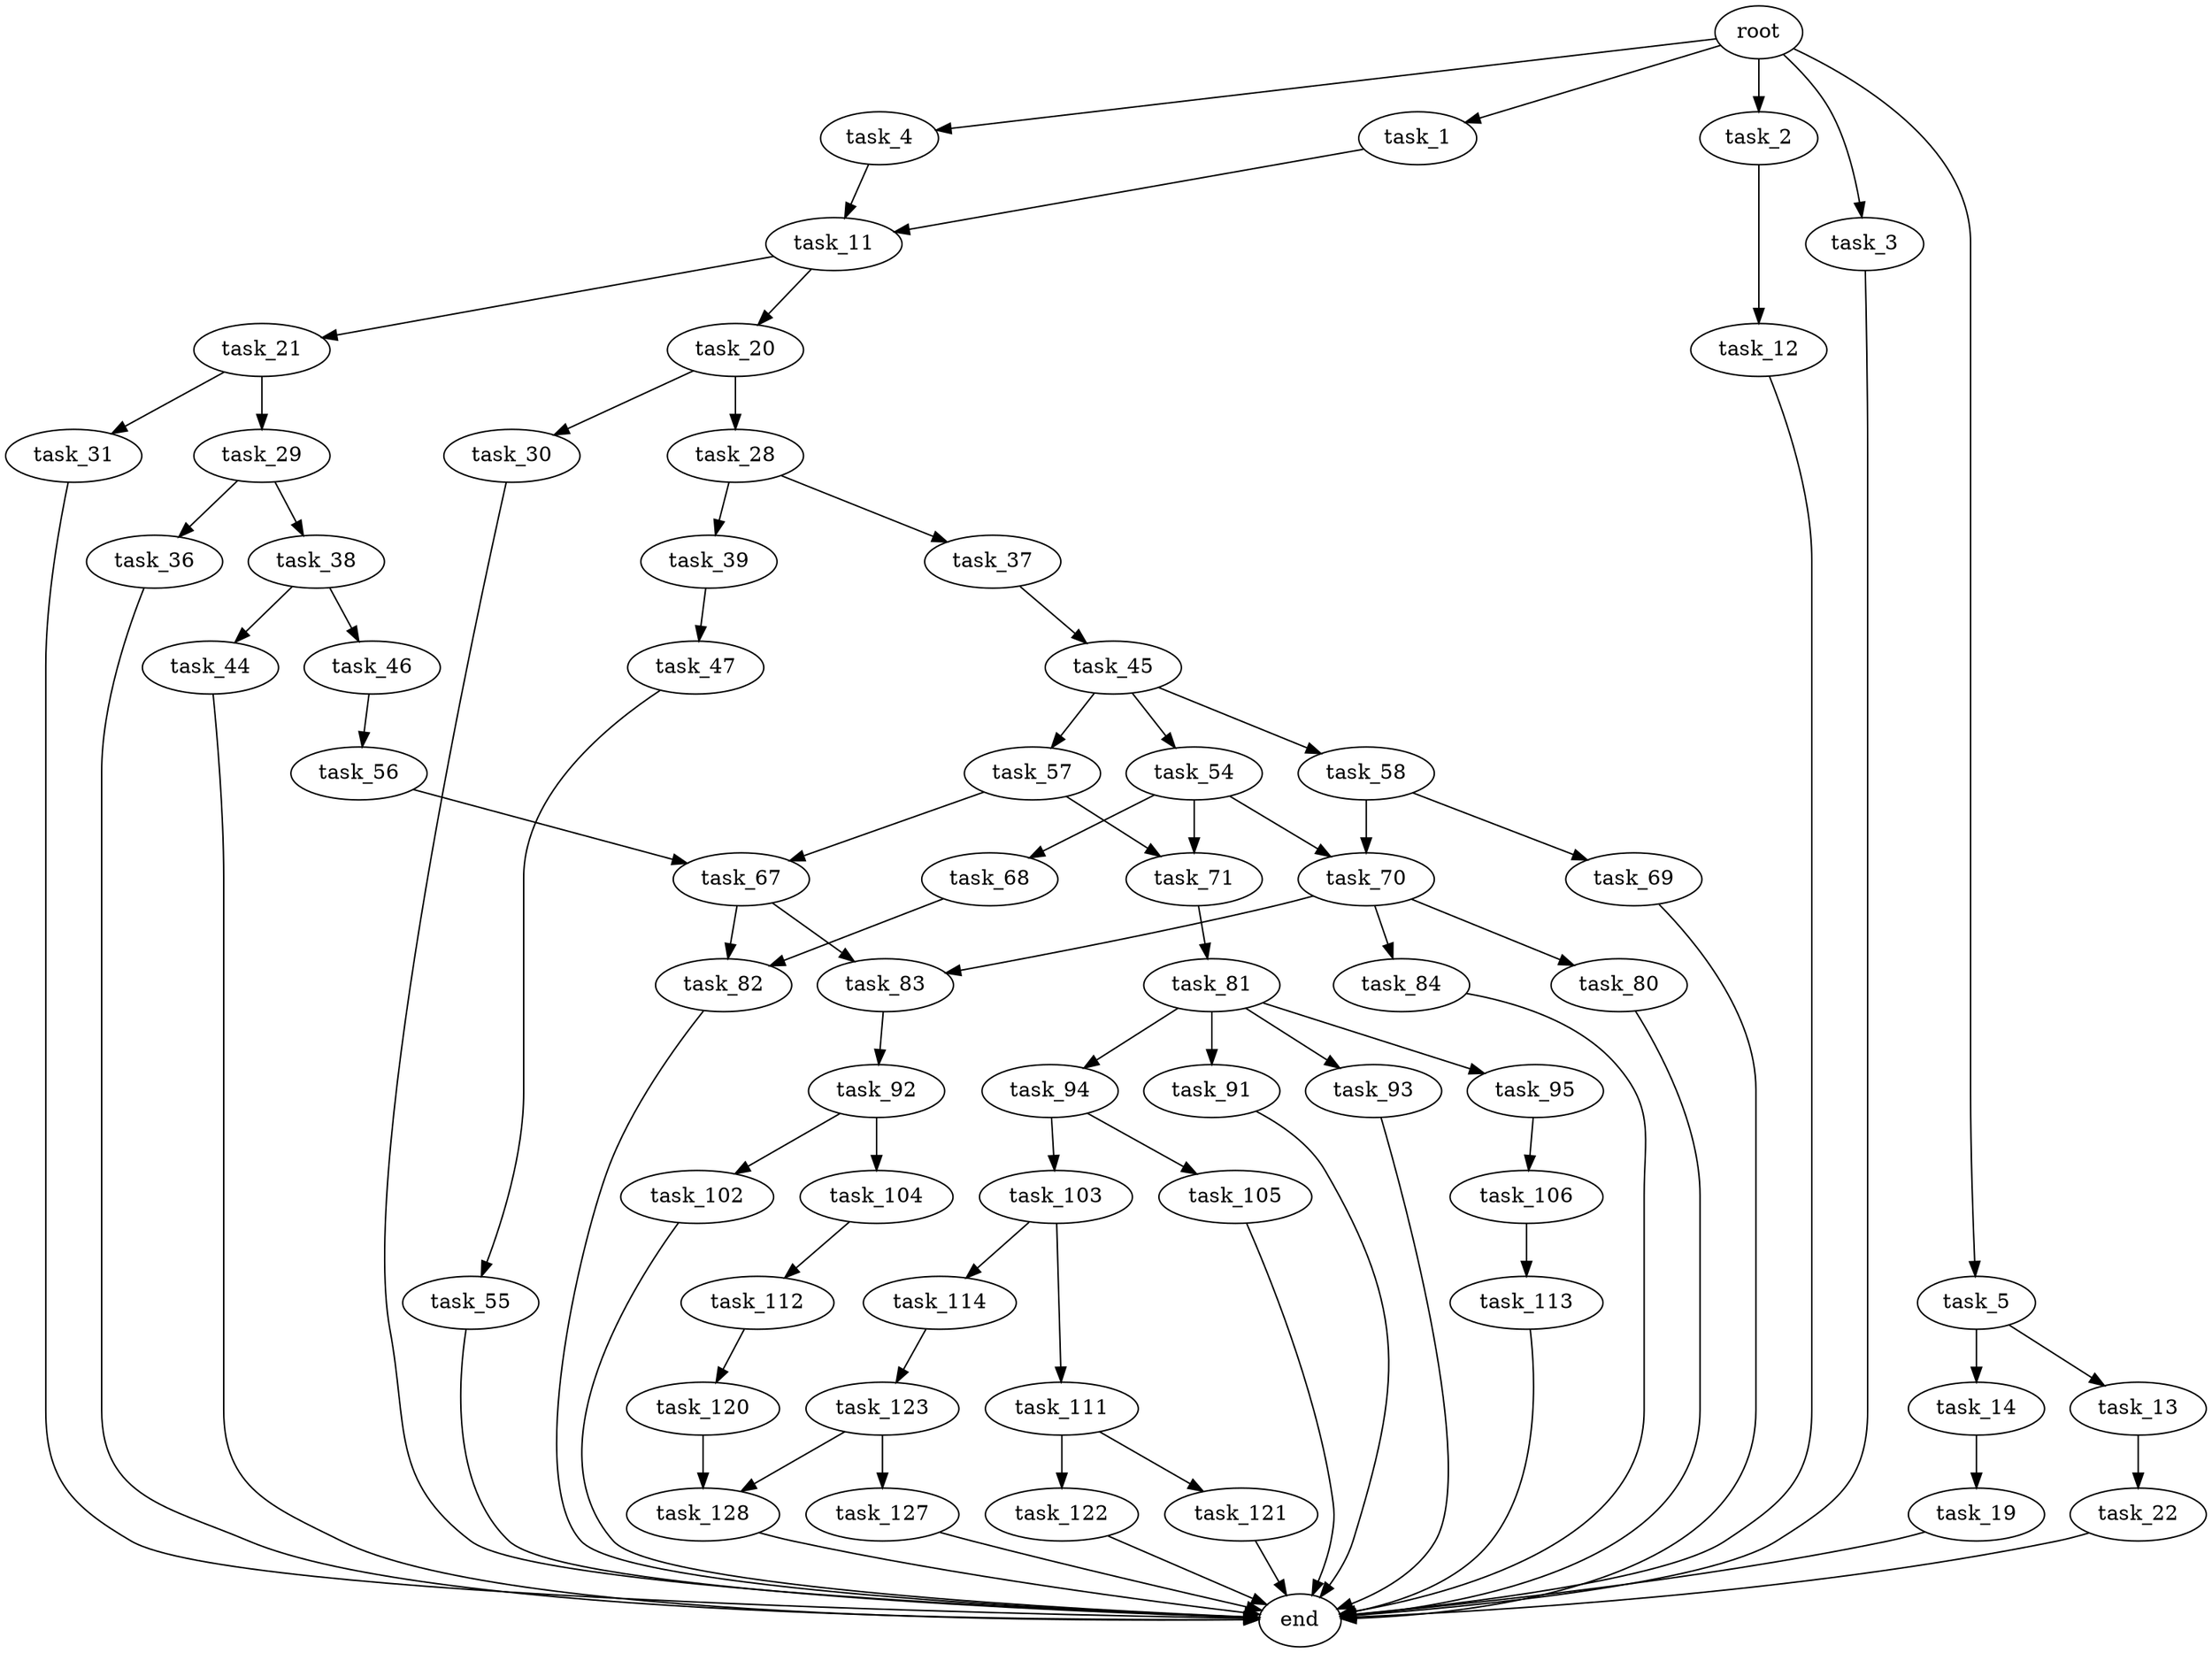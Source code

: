 digraph G {
  root [size="0.000000"];
  task_1 [size="42970613605.000000"];
  task_2 [size="46686161443.000000"];
  task_3 [size="42632803498.000000"];
  task_4 [size="68719476736.000000"];
  task_5 [size="363060696835.000000"];
  task_11 [size="53634526399.000000"];
  task_12 [size="482083083211.000000"];
  task_13 [size="158439750822.000000"];
  task_14 [size="184042966420.000000"];
  task_19 [size="134217728000.000000"];
  task_20 [size="1073741824000.000000"];
  task_21 [size="189383580458.000000"];
  task_22 [size="6487523633.000000"];
  task_28 [size="31530576017.000000"];
  task_29 [size="8589934592.000000"];
  task_30 [size="12261016066.000000"];
  task_31 [size="1266061034847.000000"];
  task_36 [size="936740737422.000000"];
  task_37 [size="4565841430.000000"];
  task_38 [size="4361432990.000000"];
  task_39 [size="26075454285.000000"];
  task_44 [size="187581645936.000000"];
  task_45 [size="102017952893.000000"];
  task_46 [size="4522650642.000000"];
  task_47 [size="134217728000.000000"];
  task_54 [size="8589934592.000000"];
  task_55 [size="772947028783.000000"];
  task_56 [size="207329953655.000000"];
  task_57 [size="68719476736.000000"];
  task_58 [size="29502117945.000000"];
  task_67 [size="46737172625.000000"];
  task_68 [size="1089324388324.000000"];
  task_69 [size="100620048096.000000"];
  task_70 [size="496458521169.000000"];
  task_71 [size="195044205915.000000"];
  task_80 [size="34163367555.000000"];
  task_81 [size="8589934592.000000"];
  task_82 [size="885368987347.000000"];
  task_83 [size="231928233984.000000"];
  task_84 [size="17424496012.000000"];
  task_91 [size="782757789696.000000"];
  task_92 [size="855168509461.000000"];
  task_93 [size="729809560652.000000"];
  task_94 [size="782757789696.000000"];
  task_95 [size="6446518991.000000"];
  task_102 [size="9538075770.000000"];
  task_103 [size="14063069905.000000"];
  task_104 [size="22603594415.000000"];
  task_105 [size="349795005139.000000"];
  task_106 [size="231928233984.000000"];
  task_111 [size="68719476736.000000"];
  task_112 [size="8589934592.000000"];
  task_113 [size="1084146676060.000000"];
  task_114 [size="102114929102.000000"];
  task_120 [size="525318896085.000000"];
  task_121 [size="368293445632.000000"];
  task_122 [size="4399226379.000000"];
  task_123 [size="8992319733.000000"];
  task_127 [size="19008612816.000000"];
  task_128 [size="28991029248.000000"];
  end [size="0.000000"];

  root -> task_1 [size="1.000000"];
  root -> task_2 [size="1.000000"];
  root -> task_3 [size="1.000000"];
  root -> task_4 [size="1.000000"];
  root -> task_5 [size="1.000000"];
  task_1 -> task_11 [size="838860800.000000"];
  task_2 -> task_12 [size="838860800.000000"];
  task_3 -> end [size="1.000000"];
  task_4 -> task_11 [size="134217728.000000"];
  task_5 -> task_13 [size="411041792.000000"];
  task_5 -> task_14 [size="411041792.000000"];
  task_11 -> task_20 [size="75497472.000000"];
  task_11 -> task_21 [size="75497472.000000"];
  task_12 -> end [size="1.000000"];
  task_13 -> task_22 [size="301989888.000000"];
  task_14 -> task_19 [size="209715200.000000"];
  task_19 -> end [size="1.000000"];
  task_20 -> task_28 [size="838860800.000000"];
  task_20 -> task_30 [size="838860800.000000"];
  task_21 -> task_29 [size="134217728.000000"];
  task_21 -> task_31 [size="134217728.000000"];
  task_22 -> end [size="1.000000"];
  task_28 -> task_37 [size="679477248.000000"];
  task_28 -> task_39 [size="679477248.000000"];
  task_29 -> task_36 [size="33554432.000000"];
  task_29 -> task_38 [size="33554432.000000"];
  task_30 -> end [size="1.000000"];
  task_31 -> end [size="1.000000"];
  task_36 -> end [size="1.000000"];
  task_37 -> task_45 [size="209715200.000000"];
  task_38 -> task_44 [size="209715200.000000"];
  task_38 -> task_46 [size="209715200.000000"];
  task_39 -> task_47 [size="838860800.000000"];
  task_44 -> end [size="1.000000"];
  task_45 -> task_54 [size="301989888.000000"];
  task_45 -> task_57 [size="301989888.000000"];
  task_45 -> task_58 [size="301989888.000000"];
  task_46 -> task_56 [size="134217728.000000"];
  task_47 -> task_55 [size="209715200.000000"];
  task_54 -> task_68 [size="33554432.000000"];
  task_54 -> task_70 [size="33554432.000000"];
  task_54 -> task_71 [size="33554432.000000"];
  task_55 -> end [size="1.000000"];
  task_56 -> task_67 [size="411041792.000000"];
  task_57 -> task_67 [size="134217728.000000"];
  task_57 -> task_71 [size="134217728.000000"];
  task_58 -> task_69 [size="838860800.000000"];
  task_58 -> task_70 [size="838860800.000000"];
  task_67 -> task_82 [size="838860800.000000"];
  task_67 -> task_83 [size="838860800.000000"];
  task_68 -> task_82 [size="679477248.000000"];
  task_69 -> end [size="1.000000"];
  task_70 -> task_80 [size="679477248.000000"];
  task_70 -> task_83 [size="679477248.000000"];
  task_70 -> task_84 [size="679477248.000000"];
  task_71 -> task_81 [size="209715200.000000"];
  task_80 -> end [size="1.000000"];
  task_81 -> task_91 [size="33554432.000000"];
  task_81 -> task_93 [size="33554432.000000"];
  task_81 -> task_94 [size="33554432.000000"];
  task_81 -> task_95 [size="33554432.000000"];
  task_82 -> end [size="1.000000"];
  task_83 -> task_92 [size="301989888.000000"];
  task_84 -> end [size="1.000000"];
  task_91 -> end [size="1.000000"];
  task_92 -> task_102 [size="536870912.000000"];
  task_92 -> task_104 [size="536870912.000000"];
  task_93 -> end [size="1.000000"];
  task_94 -> task_103 [size="679477248.000000"];
  task_94 -> task_105 [size="679477248.000000"];
  task_95 -> task_106 [size="536870912.000000"];
  task_102 -> end [size="1.000000"];
  task_103 -> task_111 [size="33554432.000000"];
  task_103 -> task_114 [size="33554432.000000"];
  task_104 -> task_112 [size="411041792.000000"];
  task_105 -> end [size="1.000000"];
  task_106 -> task_113 [size="301989888.000000"];
  task_111 -> task_121 [size="134217728.000000"];
  task_111 -> task_122 [size="134217728.000000"];
  task_112 -> task_120 [size="33554432.000000"];
  task_113 -> end [size="1.000000"];
  task_114 -> task_123 [size="75497472.000000"];
  task_120 -> task_128 [size="411041792.000000"];
  task_121 -> end [size="1.000000"];
  task_122 -> end [size="1.000000"];
  task_123 -> task_127 [size="209715200.000000"];
  task_123 -> task_128 [size="209715200.000000"];
  task_127 -> end [size="1.000000"];
  task_128 -> end [size="1.000000"];
}
